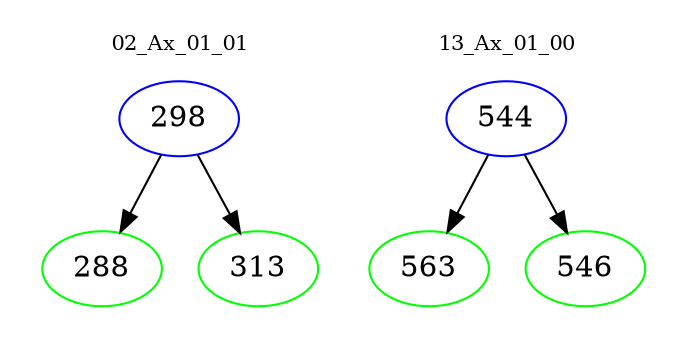digraph{
subgraph cluster_0 {
color = white
label = "02_Ax_01_01";
fontsize=10;
T0_298 [label="298", color="blue"]
T0_298 -> T0_288 [color="black"]
T0_288 [label="288", color="green"]
T0_298 -> T0_313 [color="black"]
T0_313 [label="313", color="green"]
}
subgraph cluster_1 {
color = white
label = "13_Ax_01_00";
fontsize=10;
T1_544 [label="544", color="blue"]
T1_544 -> T1_563 [color="black"]
T1_563 [label="563", color="green"]
T1_544 -> T1_546 [color="black"]
T1_546 [label="546", color="green"]
}
}
